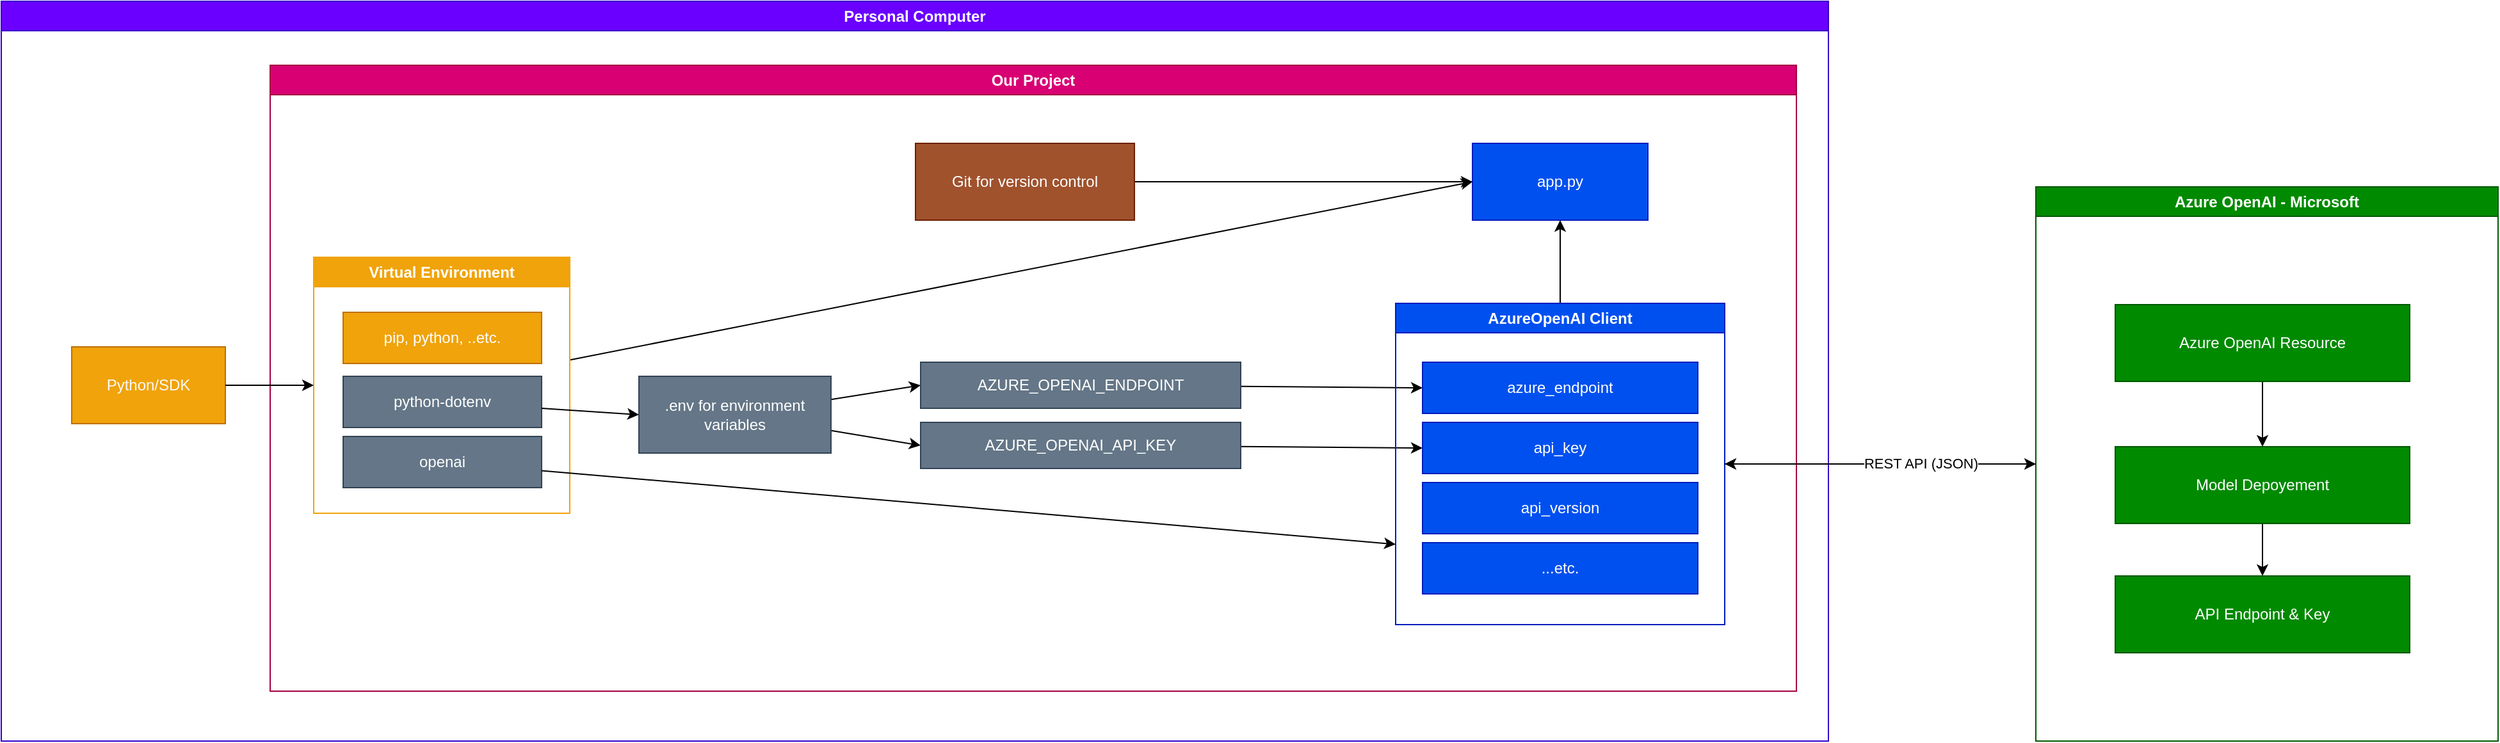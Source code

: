 <mxfile version="26.0.9">
  <diagram name="Page-1" id="uhhp6jUT9Cj3_sgO_222">
    <mxGraphModel dx="385" dy="592" grid="0" gridSize="10" guides="1" tooltips="1" connect="1" arrows="1" fold="1" page="0" pageScale="1" pageWidth="850" pageHeight="1100" math="0" shadow="0">
      <root>
        <mxCell id="0" />
        <mxCell id="1" parent="0" />
        <mxCell id="FII7km7b1RJszmu-HaEf-47" value="Personal Computer" style="swimlane;whiteSpace=wrap;html=1;fillColor=#6a00ff;strokeColor=#3700CC;fontColor=#ffffff;" parent="1" vertex="1">
          <mxGeometry x="80" y="-58" width="1427" height="578" as="geometry" />
        </mxCell>
        <mxCell id="FII7km7b1RJszmu-HaEf-48" value="Our Project" style="swimlane;whiteSpace=wrap;html=1;fillColor=#d80073;fontColor=#ffffff;strokeColor=#A50040;" parent="FII7km7b1RJszmu-HaEf-47" vertex="1">
          <mxGeometry x="210" y="50" width="1192" height="489" as="geometry" />
        </mxCell>
        <mxCell id="FII7km7b1RJszmu-HaEf-49" style="edgeStyle=none;html=1;entryX=0;entryY=0.5;entryDx=0;entryDy=0;" parent="FII7km7b1RJszmu-HaEf-48" source="FII7km7b1RJszmu-HaEf-50" target="FII7km7b1RJszmu-HaEf-64" edge="1">
          <mxGeometry relative="1" as="geometry" />
        </mxCell>
        <mxCell id="FII7km7b1RJszmu-HaEf-50" value="Virtual Environment" style="swimlane;whiteSpace=wrap;html=1;fillColor=#F0A30A;fontColor=#ffffff;strokeColor=#F0A30A;" parent="FII7km7b1RJszmu-HaEf-48" vertex="1">
          <mxGeometry x="34" y="150" width="200" height="200" as="geometry" />
        </mxCell>
        <mxCell id="FII7km7b1RJszmu-HaEf-51" value="pip, python, ..etc." style="rounded=0;whiteSpace=wrap;html=1;fillColor=#f0a30a;fontColor=#FFFFFF;strokeColor=#BD7000;" parent="FII7km7b1RJszmu-HaEf-50" vertex="1">
          <mxGeometry x="23" y="43" width="155" height="40" as="geometry" />
        </mxCell>
        <mxCell id="FII7km7b1RJszmu-HaEf-52" value="python-dotenv" style="rounded=0;whiteSpace=wrap;html=1;fillColor=#647687;fontColor=#ffffff;strokeColor=#314354;" parent="FII7km7b1RJszmu-HaEf-50" vertex="1">
          <mxGeometry x="23" y="93" width="155" height="40" as="geometry" />
        </mxCell>
        <mxCell id="FII7km7b1RJszmu-HaEf-53" value="openai" style="rounded=0;whiteSpace=wrap;html=1;fillColor=#647687;fontColor=#ffffff;strokeColor=#314354;" parent="FII7km7b1RJszmu-HaEf-50" vertex="1">
          <mxGeometry x="23" y="140" width="155" height="40" as="geometry" />
        </mxCell>
        <mxCell id="FII7km7b1RJszmu-HaEf-54" style="edgeStyle=none;html=1;entryX=0;entryY=0.5;entryDx=0;entryDy=0;" parent="FII7km7b1RJszmu-HaEf-48" source="FII7km7b1RJszmu-HaEf-56" target="FII7km7b1RJszmu-HaEf-58" edge="1">
          <mxGeometry relative="1" as="geometry" />
        </mxCell>
        <mxCell id="FII7km7b1RJszmu-HaEf-55" style="edgeStyle=none;html=1;entryX=0;entryY=0.5;entryDx=0;entryDy=0;" parent="FII7km7b1RJszmu-HaEf-48" source="FII7km7b1RJszmu-HaEf-56" target="FII7km7b1RJszmu-HaEf-60" edge="1">
          <mxGeometry relative="1" as="geometry" />
        </mxCell>
        <mxCell id="FII7km7b1RJszmu-HaEf-56" value=".env for environment variables" style="rounded=0;whiteSpace=wrap;html=1;fillColor=#647687;fontColor=#ffffff;strokeColor=#314354;" parent="FII7km7b1RJszmu-HaEf-48" vertex="1">
          <mxGeometry x="288" y="243" width="150" height="60" as="geometry" />
        </mxCell>
        <mxCell id="FII7km7b1RJszmu-HaEf-57" style="edgeStyle=none;html=1;entryX=0;entryY=0.5;entryDx=0;entryDy=0;" parent="FII7km7b1RJszmu-HaEf-48" source="FII7km7b1RJszmu-HaEf-58" target="FII7km7b1RJszmu-HaEf-67" edge="1">
          <mxGeometry relative="1" as="geometry" />
        </mxCell>
        <mxCell id="FII7km7b1RJszmu-HaEf-58" value="AZURE_OPENAI_ENDPOINT" style="rounded=0;whiteSpace=wrap;html=1;fillColor=#647687;fontColor=#ffffff;strokeColor=#314354;" parent="FII7km7b1RJszmu-HaEf-48" vertex="1">
          <mxGeometry x="508" y="232" width="250" height="36" as="geometry" />
        </mxCell>
        <mxCell id="FII7km7b1RJszmu-HaEf-59" style="edgeStyle=none;html=1;entryX=0;entryY=0.5;entryDx=0;entryDy=0;" parent="FII7km7b1RJszmu-HaEf-48" source="FII7km7b1RJszmu-HaEf-60" target="FII7km7b1RJszmu-HaEf-68" edge="1">
          <mxGeometry relative="1" as="geometry" />
        </mxCell>
        <mxCell id="FII7km7b1RJszmu-HaEf-60" value="AZURE_OPENAI_API_KEY" style="rounded=0;whiteSpace=wrap;html=1;fillColor=#647687;fontColor=#ffffff;strokeColor=#314354;" parent="FII7km7b1RJszmu-HaEf-48" vertex="1">
          <mxGeometry x="508" y="279" width="250" height="36" as="geometry" />
        </mxCell>
        <mxCell id="FII7km7b1RJszmu-HaEf-61" style="edgeStyle=none;html=1;entryX=0;entryY=0.5;entryDx=0;entryDy=0;" parent="FII7km7b1RJszmu-HaEf-48" source="FII7km7b1RJszmu-HaEf-52" target="FII7km7b1RJszmu-HaEf-56" edge="1">
          <mxGeometry relative="1" as="geometry" />
        </mxCell>
        <mxCell id="FII7km7b1RJszmu-HaEf-62" style="edgeStyle=none;html=1;entryX=0;entryY=0.5;entryDx=0;entryDy=0;" parent="FII7km7b1RJszmu-HaEf-48" source="FII7km7b1RJszmu-HaEf-63" target="FII7km7b1RJszmu-HaEf-64" edge="1">
          <mxGeometry relative="1" as="geometry" />
        </mxCell>
        <mxCell id="FII7km7b1RJszmu-HaEf-63" value="Git for version control" style="rounded=0;whiteSpace=wrap;html=1;fillColor=#a0522d;fontColor=#ffffff;strokeColor=#6D1F00;" parent="FII7km7b1RJszmu-HaEf-48" vertex="1">
          <mxGeometry x="504" y="61" width="171" height="60" as="geometry" />
        </mxCell>
        <mxCell id="FII7km7b1RJszmu-HaEf-64" value="app.py" style="rounded=0;whiteSpace=wrap;html=1;fillColor=#0050ef;fontColor=#ffffff;strokeColor=#001DBC;" parent="FII7km7b1RJszmu-HaEf-48" vertex="1">
          <mxGeometry x="939" y="61" width="137" height="60" as="geometry" />
        </mxCell>
        <mxCell id="FII7km7b1RJszmu-HaEf-65" style="edgeStyle=none;html=1;entryX=0.5;entryY=1;entryDx=0;entryDy=0;" parent="FII7km7b1RJszmu-HaEf-48" source="FII7km7b1RJszmu-HaEf-66" target="FII7km7b1RJszmu-HaEf-64" edge="1">
          <mxGeometry relative="1" as="geometry" />
        </mxCell>
        <mxCell id="FII7km7b1RJszmu-HaEf-66" value="AzureOpenAI Client" style="swimlane;whiteSpace=wrap;html=1;fillColor=#0050ef;fontColor=#ffffff;strokeColor=#001DBC;" parent="FII7km7b1RJszmu-HaEf-48" vertex="1">
          <mxGeometry x="879" y="186" width="257" height="251" as="geometry" />
        </mxCell>
        <mxCell id="FII7km7b1RJszmu-HaEf-67" value="azure_endpoint" style="rounded=0;whiteSpace=wrap;html=1;fillColor=#0050ef;fontColor=#ffffff;strokeColor=#001DBC;" parent="FII7km7b1RJszmu-HaEf-66" vertex="1">
          <mxGeometry x="21" y="46" width="215" height="40" as="geometry" />
        </mxCell>
        <mxCell id="FII7km7b1RJszmu-HaEf-68" value="api_key" style="rounded=0;whiteSpace=wrap;html=1;fillColor=#0050ef;fontColor=#ffffff;strokeColor=#001DBC;" parent="FII7km7b1RJszmu-HaEf-66" vertex="1">
          <mxGeometry x="21" y="93" width="215" height="40" as="geometry" />
        </mxCell>
        <mxCell id="FII7km7b1RJszmu-HaEf-69" value="api_version" style="rounded=0;whiteSpace=wrap;html=1;fillColor=#0050ef;fontColor=#ffffff;strokeColor=#001DBC;" parent="FII7km7b1RJszmu-HaEf-66" vertex="1">
          <mxGeometry x="21" y="140" width="215" height="40" as="geometry" />
        </mxCell>
        <mxCell id="FII7km7b1RJszmu-HaEf-70" value="...etc." style="rounded=0;whiteSpace=wrap;html=1;fillColor=#0050ef;fontColor=#ffffff;strokeColor=#001DBC;" parent="FII7km7b1RJszmu-HaEf-66" vertex="1">
          <mxGeometry x="21" y="187" width="215" height="40" as="geometry" />
        </mxCell>
        <mxCell id="FII7km7b1RJszmu-HaEf-71" style="edgeStyle=none;html=1;entryX=0;entryY=0.75;entryDx=0;entryDy=0;" parent="FII7km7b1RJszmu-HaEf-48" source="FII7km7b1RJszmu-HaEf-53" target="FII7km7b1RJszmu-HaEf-66" edge="1">
          <mxGeometry relative="1" as="geometry" />
        </mxCell>
        <mxCell id="FII7km7b1RJszmu-HaEf-72" value="&lt;font style=&quot;color: rgb(250, 250, 250);&quot;&gt;Python/SDK&lt;/font&gt;" style="rounded=0;whiteSpace=wrap;html=1;fillColor=#F0A30A;fontColor=#000000;strokeColor=#BD7000;" parent="FII7km7b1RJszmu-HaEf-47" vertex="1">
          <mxGeometry x="55" y="270" width="120" height="60" as="geometry" />
        </mxCell>
        <mxCell id="FII7km7b1RJszmu-HaEf-73" style="edgeStyle=none;html=1;entryX=0;entryY=0.5;entryDx=0;entryDy=0;" parent="FII7km7b1RJszmu-HaEf-47" source="FII7km7b1RJszmu-HaEf-72" target="FII7km7b1RJszmu-HaEf-50" edge="1">
          <mxGeometry relative="1" as="geometry" />
        </mxCell>
        <mxCell id="FII7km7b1RJszmu-HaEf-74" style="edgeStyle=none;html=1;exitX=0;exitY=0.5;exitDx=0;exitDy=0;entryX=1;entryY=0.5;entryDx=0;entryDy=0;" parent="1" source="FII7km7b1RJszmu-HaEf-75" target="FII7km7b1RJszmu-HaEf-66" edge="1">
          <mxGeometry relative="1" as="geometry">
            <mxPoint x="1424" y="301" as="targetPoint" />
          </mxGeometry>
        </mxCell>
        <mxCell id="FII7km7b1RJszmu-HaEf-75" value="Azure OpenAI - Microsoft" style="swimlane;whiteSpace=wrap;html=1;fillColor=#008a00;fontColor=#ffffff;strokeColor=#005700;" parent="1" vertex="1">
          <mxGeometry x="1669" y="87" width="361" height="433" as="geometry" />
        </mxCell>
        <mxCell id="FII7km7b1RJszmu-HaEf-76" style="edgeStyle=none;html=1;entryX=0.5;entryY=0;entryDx=0;entryDy=0;" parent="FII7km7b1RJszmu-HaEf-75" source="FII7km7b1RJszmu-HaEf-77" target="FII7km7b1RJszmu-HaEf-79" edge="1">
          <mxGeometry relative="1" as="geometry" />
        </mxCell>
        <mxCell id="FII7km7b1RJszmu-HaEf-77" value="Azure OpenAI Resource" style="rounded=0;whiteSpace=wrap;html=1;fillColor=#008a00;fontColor=#ffffff;strokeColor=#005700;" parent="FII7km7b1RJszmu-HaEf-75" vertex="1">
          <mxGeometry x="62" y="92" width="230" height="60" as="geometry" />
        </mxCell>
        <mxCell id="FII7km7b1RJszmu-HaEf-78" style="edgeStyle=none;html=1;" parent="FII7km7b1RJszmu-HaEf-75" source="FII7km7b1RJszmu-HaEf-79" target="FII7km7b1RJszmu-HaEf-80" edge="1">
          <mxGeometry relative="1" as="geometry" />
        </mxCell>
        <mxCell id="FII7km7b1RJszmu-HaEf-79" value="Model Depoyement" style="rounded=0;whiteSpace=wrap;html=1;fillColor=#008a00;fontColor=#ffffff;strokeColor=#005700;" parent="FII7km7b1RJszmu-HaEf-75" vertex="1">
          <mxGeometry x="62" y="203" width="230" height="60" as="geometry" />
        </mxCell>
        <mxCell id="FII7km7b1RJszmu-HaEf-80" value="API Endpoint &amp;amp; Key" style="rounded=0;whiteSpace=wrap;html=1;fillColor=#008a00;fontColor=#ffffff;strokeColor=#005700;" parent="FII7km7b1RJszmu-HaEf-75" vertex="1">
          <mxGeometry x="62" y="304" width="230" height="60" as="geometry" />
        </mxCell>
        <mxCell id="FII7km7b1RJszmu-HaEf-81" style="edgeStyle=none;html=1;entryX=0;entryY=0.5;entryDx=0;entryDy=0;" parent="1" source="FII7km7b1RJszmu-HaEf-66" target="FII7km7b1RJszmu-HaEf-75" edge="1">
          <mxGeometry relative="1" as="geometry" />
        </mxCell>
        <mxCell id="FII7km7b1RJszmu-HaEf-82" value="REST API (JSON)" style="edgeLabel;html=1;align=center;verticalAlign=middle;resizable=0;points=[];" parent="FII7km7b1RJszmu-HaEf-81" vertex="1" connectable="0">
          <mxGeometry x="-0.093" y="-1" relative="1" as="geometry">
            <mxPoint x="43" y="-2" as="offset" />
          </mxGeometry>
        </mxCell>
      </root>
    </mxGraphModel>
  </diagram>
</mxfile>
